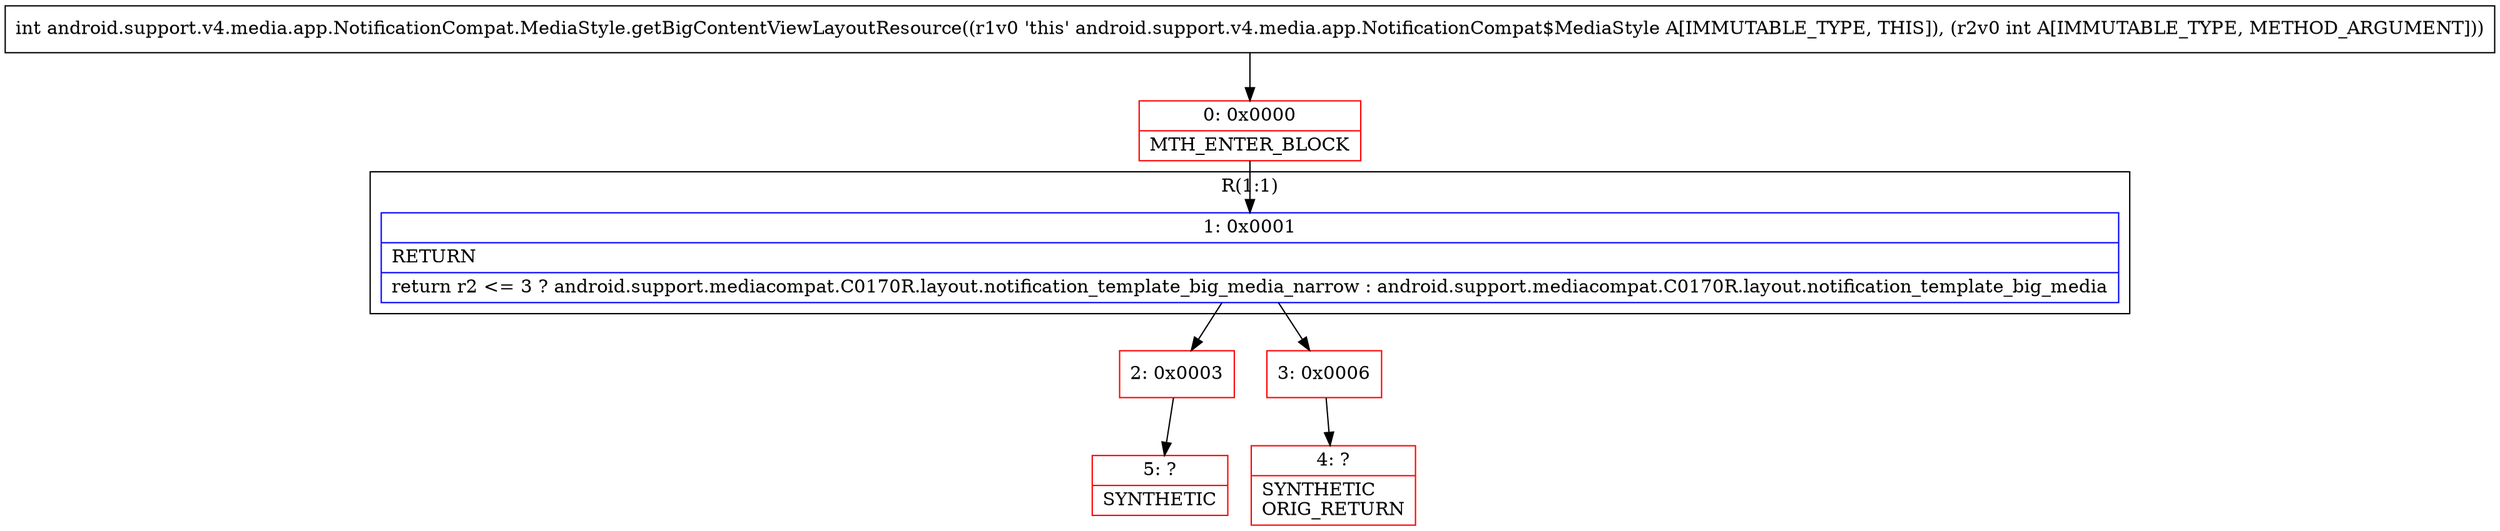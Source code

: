 digraph "CFG forandroid.support.v4.media.app.NotificationCompat.MediaStyle.getBigContentViewLayoutResource(I)I" {
subgraph cluster_Region_457385205 {
label = "R(1:1)";
node [shape=record,color=blue];
Node_1 [shape=record,label="{1\:\ 0x0001|RETURN\l|return r2 \<= 3 ? android.support.mediacompat.C0170R.layout.notification_template_big_media_narrow : android.support.mediacompat.C0170R.layout.notification_template_big_media\l}"];
}
Node_0 [shape=record,color=red,label="{0\:\ 0x0000|MTH_ENTER_BLOCK\l}"];
Node_2 [shape=record,color=red,label="{2\:\ 0x0003}"];
Node_3 [shape=record,color=red,label="{3\:\ 0x0006}"];
Node_4 [shape=record,color=red,label="{4\:\ ?|SYNTHETIC\lORIG_RETURN\l}"];
Node_5 [shape=record,color=red,label="{5\:\ ?|SYNTHETIC\l}"];
MethodNode[shape=record,label="{int android.support.v4.media.app.NotificationCompat.MediaStyle.getBigContentViewLayoutResource((r1v0 'this' android.support.v4.media.app.NotificationCompat$MediaStyle A[IMMUTABLE_TYPE, THIS]), (r2v0 int A[IMMUTABLE_TYPE, METHOD_ARGUMENT])) }"];
MethodNode -> Node_0;
Node_1 -> Node_2;
Node_1 -> Node_3;
Node_0 -> Node_1;
Node_2 -> Node_5;
Node_3 -> Node_4;
}

